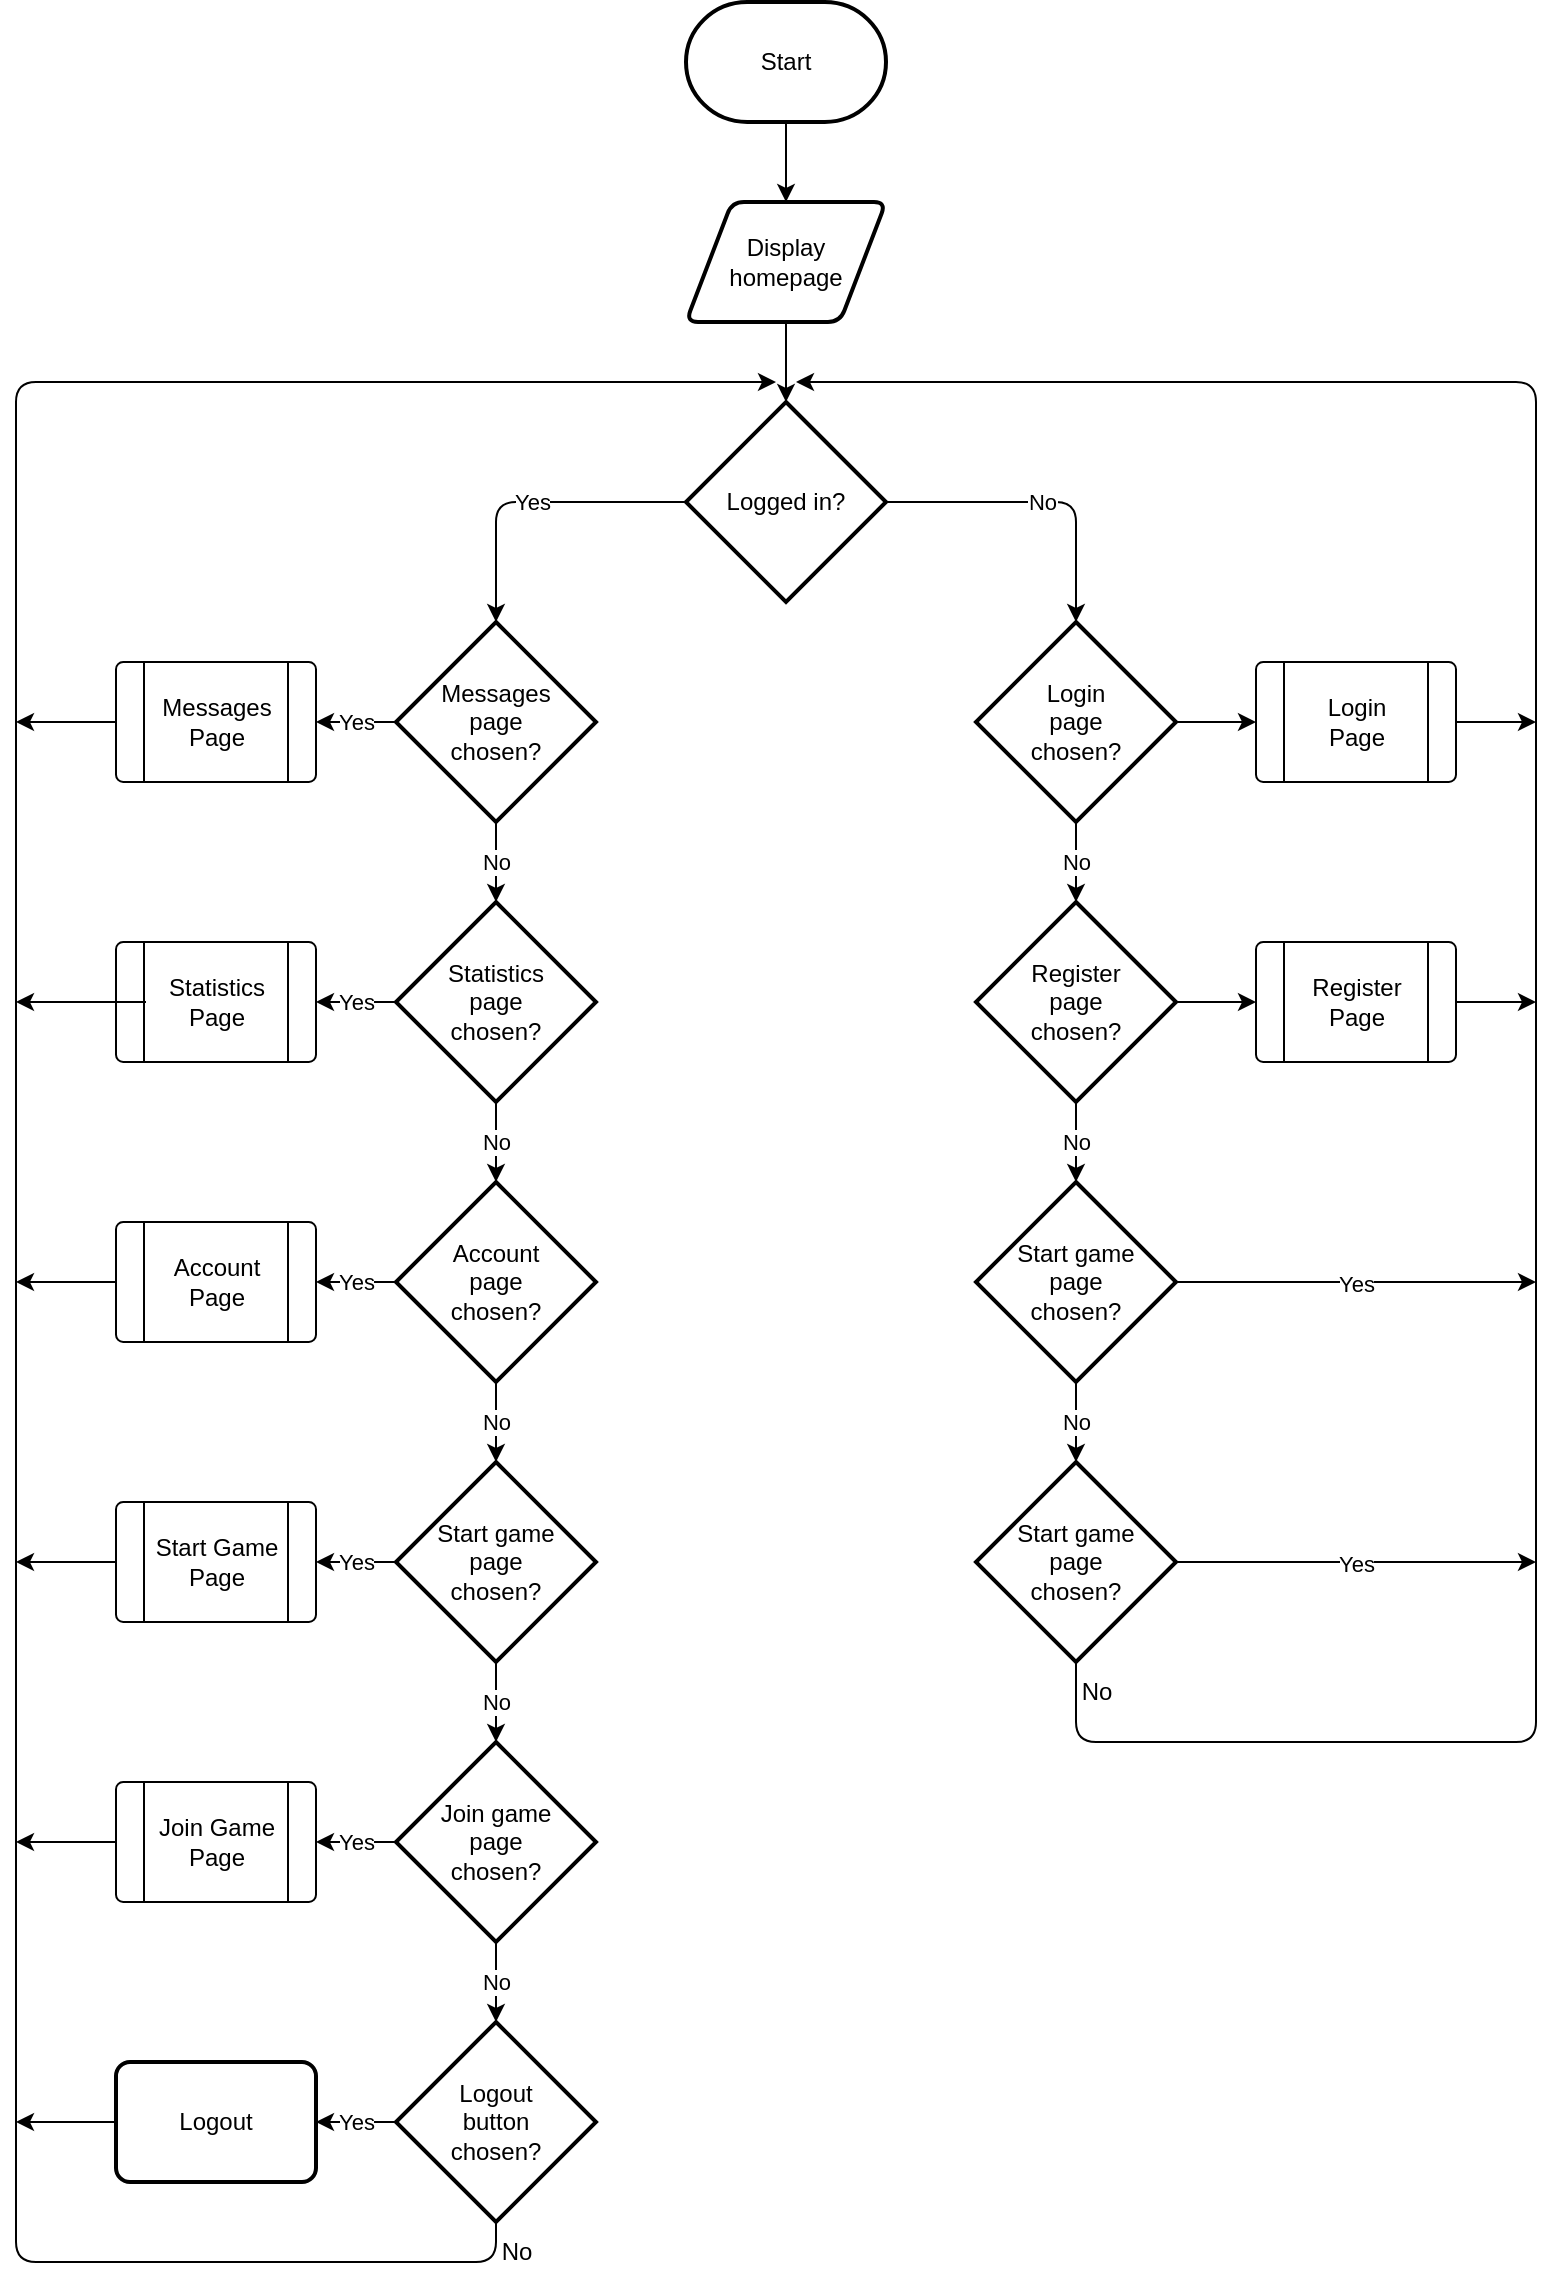 <mxfile>
    <diagram id="BZJkXxqCmb9YrSYaqvnW" name="Page-1">
        <mxGraphModel dx="1130" dy="779" grid="1" gridSize="10" guides="1" tooltips="1" connect="1" arrows="1" fold="1" page="1" pageScale="1" pageWidth="827" pageHeight="1169" math="0" shadow="0">
            <root>
                <mxCell id="0"/>
                <mxCell id="1" parent="0"/>
                <mxCell id="5" style="edgeStyle=none;html=1;" parent="1" source="2" target="3" edge="1">
                    <mxGeometry relative="1" as="geometry"/>
                </mxCell>
                <mxCell id="2" value="Start" style="strokeWidth=2;html=1;shape=mxgraph.flowchart.terminator;whiteSpace=wrap;" parent="1" vertex="1">
                    <mxGeometry x="375" y="10" width="100" height="60" as="geometry"/>
                </mxCell>
                <mxCell id="13" style="edgeStyle=none;html=1;" parent="1" source="3" target="12" edge="1">
                    <mxGeometry relative="1" as="geometry"/>
                </mxCell>
                <mxCell id="3" value="Display&lt;br&gt;homepage" style="shape=parallelogram;html=1;strokeWidth=2;perimeter=parallelogramPerimeter;whiteSpace=wrap;rounded=1;arcSize=12;size=0.23;" parent="1" vertex="1">
                    <mxGeometry x="375" y="110" width="100" height="60" as="geometry"/>
                </mxCell>
                <mxCell id="9" value="No" style="edgeStyle=none;html=1;" parent="1" source="6" target="8" edge="1">
                    <mxGeometry relative="1" as="geometry"/>
                </mxCell>
                <mxCell id="46" value="Yes" style="edgeStyle=orthogonalEdgeStyle;html=1;entryX=1;entryY=0.5;entryDx=0;entryDy=0;" parent="1" source="6" target="40" edge="1">
                    <mxGeometry relative="1" as="geometry"/>
                </mxCell>
                <mxCell id="6" value="Messages&lt;br&gt;page&lt;br&gt;chosen?" style="strokeWidth=2;html=1;shape=mxgraph.flowchart.decision;whiteSpace=wrap;" parent="1" vertex="1">
                    <mxGeometry x="230" y="320" width="100" height="100" as="geometry"/>
                </mxCell>
                <mxCell id="11" value="No" style="edgeStyle=none;html=1;" parent="1" source="8" target="10" edge="1">
                    <mxGeometry relative="1" as="geometry"/>
                </mxCell>
                <mxCell id="47" value="Yes" style="edgeStyle=orthogonalEdgeStyle;html=1;exitX=0;exitY=0.5;exitDx=0;exitDy=0;exitPerimeter=0;entryX=1;entryY=0.5;entryDx=0;entryDy=0;" parent="1" source="8" target="39" edge="1">
                    <mxGeometry relative="1" as="geometry"/>
                </mxCell>
                <mxCell id="8" value="Statistics&lt;br&gt;page&lt;br&gt;chosen?" style="strokeWidth=2;html=1;shape=mxgraph.flowchart.decision;whiteSpace=wrap;" parent="1" vertex="1">
                    <mxGeometry x="230" y="460" width="100" height="100" as="geometry"/>
                </mxCell>
                <mxCell id="29" value="No" style="edgeStyle=orthogonalEdgeStyle;html=1;" parent="1" source="10" target="28" edge="1">
                    <mxGeometry relative="1" as="geometry"/>
                </mxCell>
                <mxCell id="48" value="Yes" style="edgeStyle=orthogonalEdgeStyle;html=1;exitX=0;exitY=0.5;exitDx=0;exitDy=0;exitPerimeter=0;entryX=1;entryY=0.5;entryDx=0;entryDy=0;" parent="1" source="10" target="38" edge="1">
                    <mxGeometry relative="1" as="geometry"/>
                </mxCell>
                <mxCell id="10" value="Account&lt;br&gt;page&lt;br&gt;chosen?" style="strokeWidth=2;html=1;shape=mxgraph.flowchart.decision;whiteSpace=wrap;" parent="1" vertex="1">
                    <mxGeometry x="230" y="600" width="100" height="100" as="geometry"/>
                </mxCell>
                <mxCell id="14" value="Yes" style="edgeStyle=orthogonalEdgeStyle;html=1;entryX=0.5;entryY=0;entryDx=0;entryDy=0;entryPerimeter=0;" parent="1" source="12" target="6" edge="1">
                    <mxGeometry relative="1" as="geometry">
                        <mxPoint x="230" y="260" as="targetPoint"/>
                    </mxGeometry>
                </mxCell>
                <mxCell id="18" value="No" style="edgeStyle=orthogonalEdgeStyle;html=1;entryX=0.5;entryY=0;entryDx=0;entryDy=0;entryPerimeter=0;" parent="1" source="12" target="16" edge="1">
                    <mxGeometry relative="1" as="geometry"/>
                </mxCell>
                <mxCell id="12" value="Logged in?" style="strokeWidth=2;html=1;shape=mxgraph.flowchart.decision;whiteSpace=wrap;" parent="1" vertex="1">
                    <mxGeometry x="375" y="210" width="100" height="100" as="geometry"/>
                </mxCell>
                <mxCell id="19" value="No" style="edgeStyle=orthogonalEdgeStyle;html=1;" parent="1" source="16" target="17" edge="1">
                    <mxGeometry relative="1" as="geometry"/>
                </mxCell>
                <mxCell id="52" style="edgeStyle=orthogonalEdgeStyle;html=1;exitX=1;exitY=0.5;exitDx=0;exitDy=0;exitPerimeter=0;entryX=0;entryY=0.5;entryDx=0;entryDy=0;" parent="1" source="16" target="41" edge="1">
                    <mxGeometry relative="1" as="geometry"/>
                </mxCell>
                <mxCell id="16" value="Login&lt;br&gt;page&lt;br&gt;chosen?" style="strokeWidth=2;html=1;shape=mxgraph.flowchart.decision;whiteSpace=wrap;" parent="1" vertex="1">
                    <mxGeometry x="520" y="320" width="100" height="100" as="geometry"/>
                </mxCell>
                <mxCell id="35" value="No" style="edgeStyle=orthogonalEdgeStyle;html=1;" parent="1" source="17" target="30" edge="1">
                    <mxGeometry relative="1" as="geometry"/>
                </mxCell>
                <mxCell id="53" style="edgeStyle=orthogonalEdgeStyle;html=1;entryX=0;entryY=0.5;entryDx=0;entryDy=0;" parent="1" source="17" target="42" edge="1">
                    <mxGeometry relative="1" as="geometry"/>
                </mxCell>
                <mxCell id="17" value="Register&lt;br&gt;page&lt;br&gt;chosen?" style="strokeWidth=2;html=1;shape=mxgraph.flowchart.decision;whiteSpace=wrap;" parent="1" vertex="1">
                    <mxGeometry x="520" y="460" width="100" height="100" as="geometry"/>
                </mxCell>
                <mxCell id="33" value="No" style="edgeStyle=orthogonalEdgeStyle;html=1;" parent="1" source="28" target="32" edge="1">
                    <mxGeometry relative="1" as="geometry"/>
                </mxCell>
                <mxCell id="49" value="Yes" style="edgeStyle=orthogonalEdgeStyle;html=1;exitX=0;exitY=0.5;exitDx=0;exitDy=0;exitPerimeter=0;entryX=1;entryY=0.5;entryDx=0;entryDy=0;" parent="1" source="28" target="37" edge="1">
                    <mxGeometry relative="1" as="geometry"/>
                </mxCell>
                <mxCell id="28" value="Start game&lt;br&gt;page&lt;br&gt;chosen?" style="strokeWidth=2;html=1;shape=mxgraph.flowchart.decision;whiteSpace=wrap;" parent="1" vertex="1">
                    <mxGeometry x="230" y="740" width="100" height="100" as="geometry"/>
                </mxCell>
                <mxCell id="34" value="No" style="edgeStyle=orthogonalEdgeStyle;html=1;" parent="1" source="30" target="31" edge="1">
                    <mxGeometry relative="1" as="geometry"/>
                </mxCell>
                <mxCell id="68" value="Yes" style="edgeStyle=orthogonalEdgeStyle;html=1;" parent="1" source="30" edge="1">
                    <mxGeometry relative="1" as="geometry">
                        <mxPoint x="800.0" y="650" as="targetPoint"/>
                    </mxGeometry>
                </mxCell>
                <mxCell id="30" value="Start game&lt;br&gt;page&lt;br&gt;chosen?" style="strokeWidth=2;html=1;shape=mxgraph.flowchart.decision;whiteSpace=wrap;" parent="1" vertex="1">
                    <mxGeometry x="520" y="600" width="100" height="100" as="geometry"/>
                </mxCell>
                <mxCell id="82" value="Yes" style="edgeStyle=orthogonalEdgeStyle;html=1;" parent="1" source="31" edge="1">
                    <mxGeometry relative="1" as="geometry">
                        <mxPoint x="800.0" y="790" as="targetPoint"/>
                    </mxGeometry>
                </mxCell>
                <mxCell id="87" style="edgeStyle=orthogonalEdgeStyle;html=1;" parent="1" source="31" edge="1">
                    <mxGeometry relative="1" as="geometry">
                        <mxPoint x="430" y="200" as="targetPoint"/>
                        <Array as="points">
                            <mxPoint x="570" y="880"/>
                            <mxPoint x="800" y="880"/>
                        </Array>
                    </mxGeometry>
                </mxCell>
                <mxCell id="31" value="Start game&lt;br&gt;page&lt;br&gt;chosen?" style="strokeWidth=2;html=1;shape=mxgraph.flowchart.decision;whiteSpace=wrap;" parent="1" vertex="1">
                    <mxGeometry x="520" y="740" width="100" height="100" as="geometry"/>
                </mxCell>
                <mxCell id="51" value="Yes" style="edgeStyle=orthogonalEdgeStyle;html=1;entryX=1;entryY=0.5;entryDx=0;entryDy=0;" parent="1" source="32" target="36" edge="1">
                    <mxGeometry relative="1" as="geometry"/>
                </mxCell>
                <mxCell id="91" style="edgeStyle=orthogonalEdgeStyle;html=1;exitX=0.5;exitY=1;exitDx=0;exitDy=0;exitPerimeter=0;" parent="1" source="92" edge="1">
                    <mxGeometry relative="1" as="geometry">
                        <mxPoint x="420" y="200" as="targetPoint"/>
                        <Array as="points">
                            <mxPoint x="280" y="1140"/>
                            <mxPoint x="40" y="1140"/>
                            <mxPoint x="40" y="200"/>
                        </Array>
                        <mxPoint x="280" y="1100" as="sourcePoint"/>
                    </mxGeometry>
                </mxCell>
                <mxCell id="93" value="No" style="edgeStyle=none;html=1;" parent="1" source="32" target="92" edge="1">
                    <mxGeometry relative="1" as="geometry"/>
                </mxCell>
                <mxCell id="32" value="Join game&lt;br&gt;page&lt;br&gt;chosen?" style="strokeWidth=2;html=1;shape=mxgraph.flowchart.decision;whiteSpace=wrap;" parent="1" vertex="1">
                    <mxGeometry x="230" y="880" width="100" height="100" as="geometry"/>
                </mxCell>
                <mxCell id="81" style="edgeStyle=orthogonalEdgeStyle;html=1;" parent="1" source="36" edge="1">
                    <mxGeometry relative="1" as="geometry">
                        <mxPoint x="40.0" y="930" as="targetPoint"/>
                    </mxGeometry>
                </mxCell>
                <mxCell id="36" value="" style="verticalLabelPosition=bottom;verticalAlign=top;html=1;shape=process;whiteSpace=wrap;rounded=1;size=0.14;arcSize=6;" parent="1" vertex="1">
                    <mxGeometry x="90" y="900" width="100" height="60" as="geometry"/>
                </mxCell>
                <mxCell id="73" style="edgeStyle=orthogonalEdgeStyle;html=1;" parent="1" source="37" edge="1">
                    <mxGeometry relative="1" as="geometry">
                        <mxPoint x="40.0" y="790" as="targetPoint"/>
                    </mxGeometry>
                </mxCell>
                <mxCell id="37" value="" style="verticalLabelPosition=bottom;verticalAlign=top;html=1;shape=process;whiteSpace=wrap;rounded=1;size=0.14;arcSize=6;" parent="1" vertex="1">
                    <mxGeometry x="90" y="760" width="100" height="60" as="geometry"/>
                </mxCell>
                <mxCell id="74" style="edgeStyle=orthogonalEdgeStyle;html=1;" parent="1" source="38" edge="1">
                    <mxGeometry relative="1" as="geometry">
                        <mxPoint x="40.0" y="650" as="targetPoint"/>
                    </mxGeometry>
                </mxCell>
                <mxCell id="38" value="" style="verticalLabelPosition=bottom;verticalAlign=top;html=1;shape=process;whiteSpace=wrap;rounded=1;size=0.14;arcSize=6;" parent="1" vertex="1">
                    <mxGeometry x="90" y="620" width="100" height="60" as="geometry"/>
                </mxCell>
                <mxCell id="39" value="" style="verticalLabelPosition=bottom;verticalAlign=top;html=1;shape=process;whiteSpace=wrap;rounded=1;size=0.14;arcSize=6;" parent="1" vertex="1">
                    <mxGeometry x="90" y="480" width="100" height="60" as="geometry"/>
                </mxCell>
                <mxCell id="76" style="edgeStyle=orthogonalEdgeStyle;html=1;" parent="1" source="40" edge="1">
                    <mxGeometry relative="1" as="geometry">
                        <mxPoint x="40.0" y="370" as="targetPoint"/>
                    </mxGeometry>
                </mxCell>
                <mxCell id="40" value="" style="verticalLabelPosition=bottom;verticalAlign=top;html=1;shape=process;whiteSpace=wrap;rounded=1;size=0.14;arcSize=6;" parent="1" vertex="1">
                    <mxGeometry x="90" y="340" width="100" height="60" as="geometry"/>
                </mxCell>
                <mxCell id="77" style="edgeStyle=orthogonalEdgeStyle;html=1;" parent="1" source="41" edge="1">
                    <mxGeometry relative="1" as="geometry">
                        <mxPoint x="800.0" y="370" as="targetPoint"/>
                    </mxGeometry>
                </mxCell>
                <mxCell id="41" value="" style="verticalLabelPosition=bottom;verticalAlign=top;html=1;shape=process;whiteSpace=wrap;rounded=1;size=0.14;arcSize=6;" parent="1" vertex="1">
                    <mxGeometry x="660" y="340" width="100" height="60" as="geometry"/>
                </mxCell>
                <mxCell id="78" style="edgeStyle=orthogonalEdgeStyle;html=1;" parent="1" source="42" edge="1">
                    <mxGeometry relative="1" as="geometry">
                        <mxPoint x="800.0" y="510" as="targetPoint"/>
                    </mxGeometry>
                </mxCell>
                <mxCell id="42" value="" style="verticalLabelPosition=bottom;verticalAlign=top;html=1;shape=process;whiteSpace=wrap;rounded=1;size=0.14;arcSize=6;" parent="1" vertex="1">
                    <mxGeometry x="660" y="480" width="100" height="60" as="geometry"/>
                </mxCell>
                <mxCell id="59" value="Messages&lt;br&gt;Page" style="text;html=1;align=center;verticalAlign=middle;resizable=0;points=[];autosize=1;strokeColor=none;fillColor=none;" parent="1" vertex="1">
                    <mxGeometry x="100" y="350" width="80" height="40" as="geometry"/>
                </mxCell>
                <mxCell id="75" style="edgeStyle=orthogonalEdgeStyle;html=1;" parent="1" source="60" edge="1">
                    <mxGeometry relative="1" as="geometry">
                        <mxPoint x="40.0" y="510" as="targetPoint"/>
                    </mxGeometry>
                </mxCell>
                <mxCell id="60" value="Statistics&lt;br&gt;Page" style="text;html=1;align=center;verticalAlign=middle;resizable=0;points=[];autosize=1;strokeColor=none;fillColor=none;" parent="1" vertex="1">
                    <mxGeometry x="105" y="490" width="70" height="40" as="geometry"/>
                </mxCell>
                <mxCell id="61" value="Account&lt;br&gt;Page" style="text;html=1;align=center;verticalAlign=middle;resizable=0;points=[];autosize=1;strokeColor=none;fillColor=none;" parent="1" vertex="1">
                    <mxGeometry x="105" y="630" width="70" height="40" as="geometry"/>
                </mxCell>
                <mxCell id="62" value="Start Game&lt;br&gt;Page" style="text;html=1;align=center;verticalAlign=middle;resizable=0;points=[];autosize=1;strokeColor=none;fillColor=none;" parent="1" vertex="1">
                    <mxGeometry x="100" y="770" width="80" height="40" as="geometry"/>
                </mxCell>
                <mxCell id="63" value="Join Game&lt;br&gt;Page" style="text;html=1;align=center;verticalAlign=middle;resizable=0;points=[];autosize=1;strokeColor=none;fillColor=none;" parent="1" vertex="1">
                    <mxGeometry x="100" y="910" width="80" height="40" as="geometry"/>
                </mxCell>
                <mxCell id="70" value="Login&lt;br&gt;Page" style="text;html=1;align=center;verticalAlign=middle;resizable=0;points=[];autosize=1;strokeColor=none;fillColor=none;" parent="1" vertex="1">
                    <mxGeometry x="685" y="350" width="50" height="40" as="geometry"/>
                </mxCell>
                <mxCell id="71" value="Register&lt;br&gt;Page" style="text;html=1;align=center;verticalAlign=middle;resizable=0;points=[];autosize=1;strokeColor=none;fillColor=none;" parent="1" vertex="1">
                    <mxGeometry x="675" y="490" width="70" height="40" as="geometry"/>
                </mxCell>
                <mxCell id="88" value="No" style="text;html=1;align=center;verticalAlign=middle;resizable=0;points=[];autosize=1;strokeColor=none;fillColor=none;" parent="1" vertex="1">
                    <mxGeometry x="560" y="840" width="40" height="30" as="geometry"/>
                </mxCell>
                <mxCell id="96" value="Yes" style="edgeStyle=none;html=1;" parent="1" source="92" target="95" edge="1">
                    <mxGeometry relative="1" as="geometry"/>
                </mxCell>
                <mxCell id="92" value="Logout&lt;br&gt;button&lt;br&gt;chosen?" style="strokeWidth=2;html=1;shape=mxgraph.flowchart.decision;whiteSpace=wrap;" parent="1" vertex="1">
                    <mxGeometry x="230" y="1020" width="100" height="100" as="geometry"/>
                </mxCell>
                <mxCell id="94" value="No" style="text;html=1;align=center;verticalAlign=middle;resizable=0;points=[];autosize=1;strokeColor=none;fillColor=none;" parent="1" vertex="1">
                    <mxGeometry x="270" y="1120" width="40" height="30" as="geometry"/>
                </mxCell>
                <mxCell id="97" style="edgeStyle=none;html=1;" parent="1" source="95" edge="1">
                    <mxGeometry relative="1" as="geometry">
                        <mxPoint x="40" y="1070" as="targetPoint"/>
                    </mxGeometry>
                </mxCell>
                <mxCell id="95" value="Logout" style="rounded=1;whiteSpace=wrap;html=1;absoluteArcSize=1;arcSize=14;strokeWidth=2;" parent="1" vertex="1">
                    <mxGeometry x="90" y="1040" width="100" height="60" as="geometry"/>
                </mxCell>
            </root>
        </mxGraphModel>
    </diagram>
</mxfile>